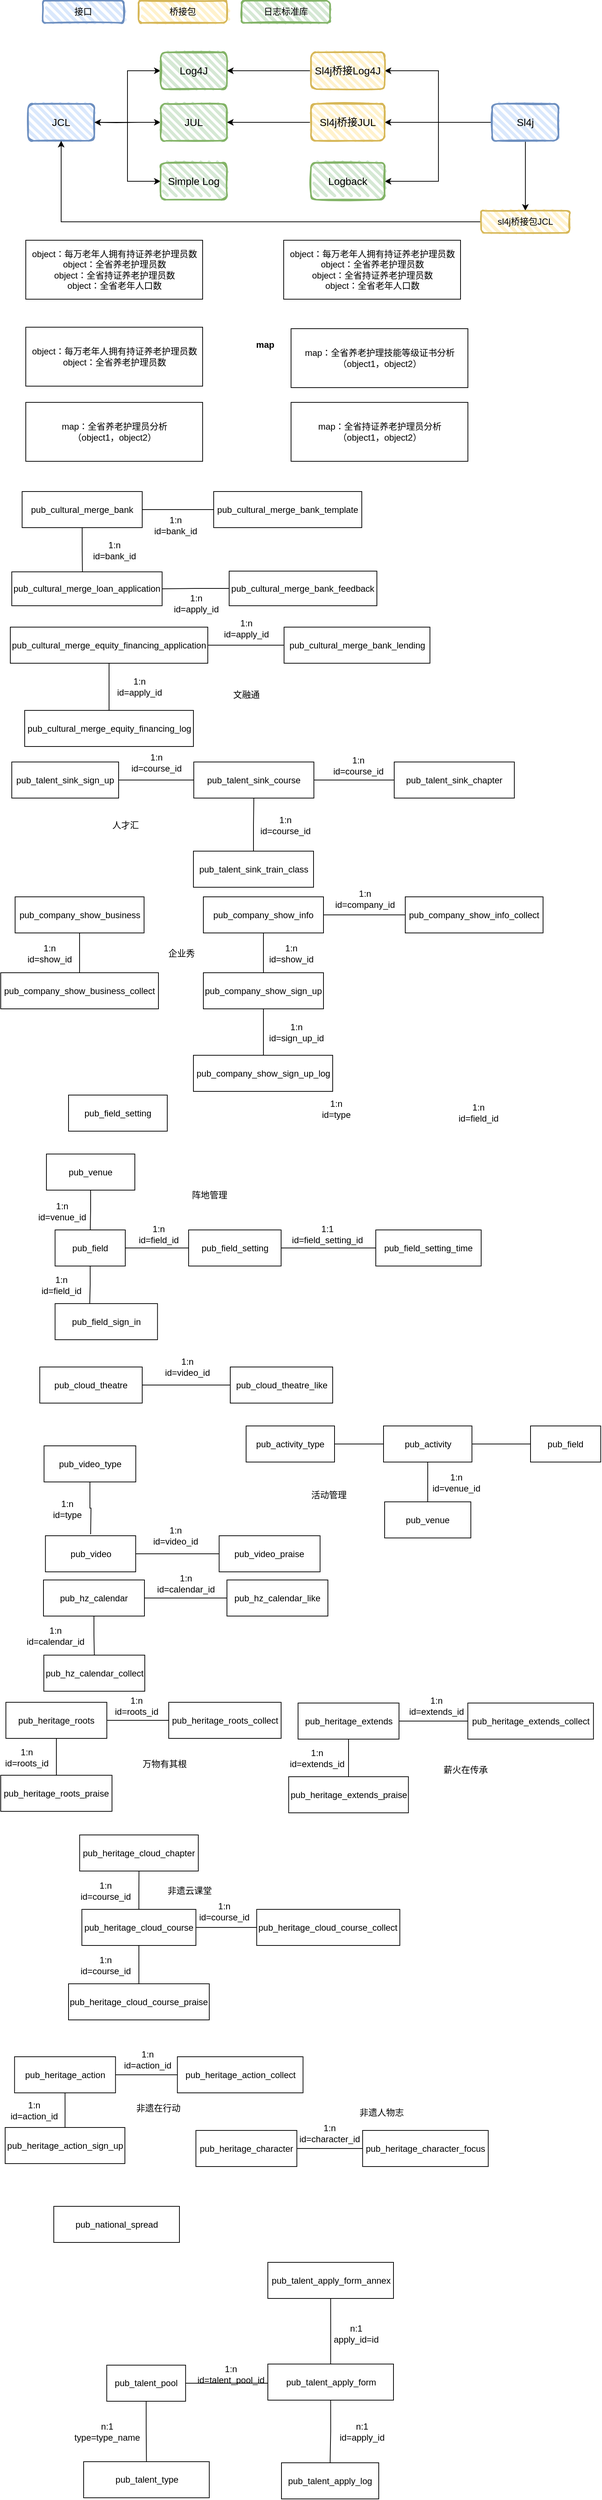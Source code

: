 <mxfile version="15.5.5" type="github">
  <diagram id="BYYno-JaMnYyA7W0cNma" name="Page-1">
    <mxGraphModel dx="1038" dy="547" grid="0" gridSize="10" guides="1" tooltips="1" connect="1" arrows="1" fold="1" page="1" pageScale="1" pageWidth="827" pageHeight="1169" math="0" shadow="0">
      <root>
        <mxCell id="0" />
        <mxCell id="1" parent="0" />
        <mxCell id="Vf-D3ZCTmiQmfs8M05H1-2" value="map" style="text;align=center;fontStyle=1;verticalAlign=middle;spacingLeft=3;spacingRight=3;strokeColor=none;rotatable=0;points=[[0,0.5],[1,0.5]];portConstraint=eastwest;" parent="1" vertex="1">
          <mxGeometry x="37" y="356" width="650" height="340" as="geometry" />
        </mxCell>
        <mxCell id="2O9lWl0sQp2YSCBKTiPs-4" value="接口" style="rounded=1;whiteSpace=wrap;html=1;strokeWidth=2;fillWeight=4;hachureGap=8;hachureAngle=45;fillColor=#dae8fc;sketch=1;strokeColor=#6c8ebf;" parent="1" vertex="1">
          <mxGeometry x="60" y="60" width="110" height="30" as="geometry" />
        </mxCell>
        <mxCell id="2O9lWl0sQp2YSCBKTiPs-5" value="桥接包" style="rounded=1;whiteSpace=wrap;html=1;strokeWidth=2;fillWeight=4;hachureGap=8;hachureAngle=45;fillColor=#fff2cc;sketch=1;strokeColor=#d6b656;" parent="1" vertex="1">
          <mxGeometry x="190" y="60" width="120" height="30" as="geometry" />
        </mxCell>
        <mxCell id="2O9lWl0sQp2YSCBKTiPs-6" value="日志标准库" style="rounded=1;whiteSpace=wrap;html=1;strokeWidth=2;fillWeight=4;hachureGap=8;hachureAngle=45;fillColor=#d5e8d4;sketch=1;strokeColor=#82b366;" parent="1" vertex="1">
          <mxGeometry x="330" y="60" width="120" height="30" as="geometry" />
        </mxCell>
        <mxCell id="2O9lWl0sQp2YSCBKTiPs-8" style="edgeStyle=orthogonalEdgeStyle;rounded=0;orthogonalLoop=1;jettySize=auto;html=1;" parent="1" source="2O9lWl0sQp2YSCBKTiPs-7" edge="1">
          <mxGeometry relative="1" as="geometry">
            <mxPoint x="220" y="225" as="targetPoint" />
          </mxGeometry>
        </mxCell>
        <mxCell id="2O9lWl0sQp2YSCBKTiPs-12" style="edgeStyle=orthogonalEdgeStyle;rounded=0;orthogonalLoop=1;jettySize=auto;html=1;entryX=0;entryY=0.5;entryDx=0;entryDy=0;" parent="1" source="2O9lWl0sQp2YSCBKTiPs-7" target="2O9lWl0sQp2YSCBKTiPs-10" edge="1">
          <mxGeometry relative="1" as="geometry">
            <Array as="points">
              <mxPoint x="175" y="225" />
              <mxPoint x="175" y="155" />
            </Array>
          </mxGeometry>
        </mxCell>
        <mxCell id="2O9lWl0sQp2YSCBKTiPs-14" style="edgeStyle=orthogonalEdgeStyle;rounded=0;orthogonalLoop=1;jettySize=auto;html=1;entryX=0;entryY=0.5;entryDx=0;entryDy=0;" parent="1" source="2O9lWl0sQp2YSCBKTiPs-7" target="2O9lWl0sQp2YSCBKTiPs-11" edge="1">
          <mxGeometry relative="1" as="geometry" />
        </mxCell>
        <mxCell id="2O9lWl0sQp2YSCBKTiPs-7" value="&lt;font style=&quot;font-size: 14px&quot;&gt;JCL&lt;/font&gt;" style="rounded=1;whiteSpace=wrap;html=1;strokeWidth=2;fillWeight=4;hachureGap=8;hachureAngle=45;fillColor=#dae8fc;sketch=1;strokeColor=#6c8ebf;" parent="1" vertex="1">
          <mxGeometry x="40" y="200" width="90" height="50" as="geometry" />
        </mxCell>
        <mxCell id="_crLHbXTW8OPMf0oXl-M-5" value="" style="edgeStyle=orthogonalEdgeStyle;rounded=0;orthogonalLoop=1;jettySize=auto;html=1;" parent="1" target="2O9lWl0sQp2YSCBKTiPs-7" edge="1">
          <mxGeometry relative="1" as="geometry">
            <mxPoint x="190" y="225" as="sourcePoint" />
          </mxGeometry>
        </mxCell>
        <mxCell id="2O9lWl0sQp2YSCBKTiPs-9" value="&lt;font style=&quot;font-size: 14px&quot;&gt;JUL&lt;/font&gt;" style="rounded=1;whiteSpace=wrap;html=1;strokeWidth=2;fillWeight=4;hachureGap=8;hachureAngle=45;fillColor=#d5e8d4;sketch=1;strokeColor=#82b366;" parent="1" vertex="1">
          <mxGeometry x="220" y="200" width="90" height="50" as="geometry" />
        </mxCell>
        <mxCell id="2O9lWl0sQp2YSCBKTiPs-10" value="&lt;font style=&quot;font-size: 14px&quot;&gt;Log4J&lt;/font&gt;" style="rounded=1;whiteSpace=wrap;html=1;strokeWidth=2;fillWeight=4;hachureGap=8;hachureAngle=45;fillColor=#d5e8d4;sketch=1;strokeColor=#82b366;" parent="1" vertex="1">
          <mxGeometry x="220" y="130" width="90" height="50" as="geometry" />
        </mxCell>
        <mxCell id="2O9lWl0sQp2YSCBKTiPs-11" value="&lt;font style=&quot;font-size: 14px&quot;&gt;Simple Log&lt;/font&gt;" style="rounded=1;whiteSpace=wrap;html=1;strokeWidth=2;fillWeight=4;hachureGap=8;hachureAngle=45;fillColor=#d5e8d4;sketch=1;strokeColor=#82b366;" parent="1" vertex="1">
          <mxGeometry x="220" y="280" width="90" height="50" as="geometry" />
        </mxCell>
        <mxCell id="2O9lWl0sQp2YSCBKTiPs-16" style="edgeStyle=orthogonalEdgeStyle;rounded=0;orthogonalLoop=1;jettySize=auto;html=1;entryX=1;entryY=0.5;entryDx=0;entryDy=0;" parent="1" source="2O9lWl0sQp2YSCBKTiPs-15" target="2O9lWl0sQp2YSCBKTiPs-18" edge="1">
          <mxGeometry relative="1" as="geometry">
            <mxPoint x="550" y="225" as="targetPoint" />
            <Array as="points" />
          </mxGeometry>
        </mxCell>
        <mxCell id="2O9lWl0sQp2YSCBKTiPs-20" style="edgeStyle=orthogonalEdgeStyle;rounded=0;orthogonalLoop=1;jettySize=auto;html=1;entryX=1;entryY=0.5;entryDx=0;entryDy=0;" parent="1" source="2O9lWl0sQp2YSCBKTiPs-15" target="2O9lWl0sQp2YSCBKTiPs-19" edge="1">
          <mxGeometry relative="1" as="geometry" />
        </mxCell>
        <mxCell id="2O9lWl0sQp2YSCBKTiPs-22" style="edgeStyle=orthogonalEdgeStyle;rounded=0;orthogonalLoop=1;jettySize=auto;html=1;entryX=1;entryY=0.5;entryDx=0;entryDy=0;" parent="1" source="2O9lWl0sQp2YSCBKTiPs-15" target="2O9lWl0sQp2YSCBKTiPs-21" edge="1">
          <mxGeometry relative="1" as="geometry" />
        </mxCell>
        <mxCell id="_crLHbXTW8OPMf0oXl-M-2" style="edgeStyle=orthogonalEdgeStyle;rounded=0;orthogonalLoop=1;jettySize=auto;html=1;entryX=0.5;entryY=0;entryDx=0;entryDy=0;" parent="1" source="2O9lWl0sQp2YSCBKTiPs-15" target="2O9lWl0sQp2YSCBKTiPs-26" edge="1">
          <mxGeometry relative="1" as="geometry" />
        </mxCell>
        <mxCell id="2O9lWl0sQp2YSCBKTiPs-15" value="&lt;font style=&quot;font-size: 14px&quot;&gt;Sl4j&lt;/font&gt;" style="rounded=1;whiteSpace=wrap;html=1;strokeWidth=2;fillWeight=4;hachureGap=8;hachureAngle=45;fillColor=#dae8fc;sketch=1;strokeColor=#6c8ebf;" parent="1" vertex="1">
          <mxGeometry x="670" y="200" width="90" height="50" as="geometry" />
        </mxCell>
        <mxCell id="2O9lWl0sQp2YSCBKTiPs-23" style="edgeStyle=orthogonalEdgeStyle;rounded=0;orthogonalLoop=1;jettySize=auto;html=1;entryX=1;entryY=0.5;entryDx=0;entryDy=0;" parent="1" source="2O9lWl0sQp2YSCBKTiPs-18" target="2O9lWl0sQp2YSCBKTiPs-10" edge="1">
          <mxGeometry relative="1" as="geometry" />
        </mxCell>
        <mxCell id="2O9lWl0sQp2YSCBKTiPs-18" value="&lt;font style=&quot;font-size: 14px&quot;&gt;Sl4j桥接Log4J&lt;/font&gt;" style="rounded=1;whiteSpace=wrap;html=1;strokeWidth=2;fillWeight=4;hachureGap=8;hachureAngle=45;fillColor=#fff2cc;sketch=1;strokeColor=#d6b656;" parent="1" vertex="1">
          <mxGeometry x="424" y="130" width="100" height="50" as="geometry" />
        </mxCell>
        <mxCell id="2O9lWl0sQp2YSCBKTiPs-24" style="edgeStyle=orthogonalEdgeStyle;rounded=0;orthogonalLoop=1;jettySize=auto;html=1;entryX=1;entryY=0.5;entryDx=0;entryDy=0;" parent="1" source="2O9lWl0sQp2YSCBKTiPs-19" target="2O9lWl0sQp2YSCBKTiPs-9" edge="1">
          <mxGeometry relative="1" as="geometry" />
        </mxCell>
        <mxCell id="2O9lWl0sQp2YSCBKTiPs-19" value="&lt;font style=&quot;font-size: 14px&quot;&gt;Sl4j桥接JUL&lt;/font&gt;" style="rounded=1;whiteSpace=wrap;html=1;strokeWidth=2;fillWeight=4;hachureGap=8;hachureAngle=45;fillColor=#fff2cc;sketch=1;strokeColor=#d6b656;" parent="1" vertex="1">
          <mxGeometry x="424" y="200" width="100" height="50" as="geometry" />
        </mxCell>
        <mxCell id="2O9lWl0sQp2YSCBKTiPs-21" value="&lt;font style=&quot;font-size: 14px&quot;&gt;Logback&lt;/font&gt;" style="rounded=1;whiteSpace=wrap;html=1;strokeWidth=2;fillWeight=4;hachureGap=8;hachureAngle=45;fillColor=#d5e8d4;sketch=1;strokeColor=#82b366;" parent="1" vertex="1">
          <mxGeometry x="424" y="280" width="100" height="50" as="geometry" />
        </mxCell>
        <mxCell id="_crLHbXTW8OPMf0oXl-M-3" style="edgeStyle=orthogonalEdgeStyle;rounded=0;orthogonalLoop=1;jettySize=auto;html=1;entryX=0.5;entryY=1;entryDx=0;entryDy=0;" parent="1" source="2O9lWl0sQp2YSCBKTiPs-26" target="2O9lWl0sQp2YSCBKTiPs-7" edge="1">
          <mxGeometry relative="1" as="geometry" />
        </mxCell>
        <mxCell id="2O9lWl0sQp2YSCBKTiPs-26" value="sl4j桥接包JCL" style="rounded=1;whiteSpace=wrap;html=1;strokeWidth=2;fillWeight=4;hachureGap=8;hachureAngle=45;fillColor=#fff2cc;sketch=1;strokeColor=#d6b656;" parent="1" vertex="1">
          <mxGeometry x="655" y="345" width="120" height="30" as="geometry" />
        </mxCell>
        <mxCell id="Vf-D3ZCTmiQmfs8M05H1-1" value="object：每万老年人拥有持证养老护理员数&lt;br&gt;object：全省养老护理员数&lt;br&gt;object：全省持证养老护理员数&lt;br&gt;object：全省老年人口数" style="html=1;" parent="1" vertex="1">
          <mxGeometry x="37" y="385" width="240" height="80" as="geometry" />
        </mxCell>
        <mxCell id="Vf-D3ZCTmiQmfs8M05H1-7" value="object：每万老年人拥有持证养老护理员数&lt;br&gt;object：全省养老护理员数" style="html=1;" parent="1" vertex="1">
          <mxGeometry x="37" y="503" width="240" height="80" as="geometry" />
        </mxCell>
        <mxCell id="Vf-D3ZCTmiQmfs8M05H1-8" value="map：全省养老护理技能等级证书分析&lt;br&gt;（object1，object2）" style="html=1;" parent="1" vertex="1">
          <mxGeometry x="397" y="505" width="240" height="80" as="geometry" />
        </mxCell>
        <mxCell id="Vf-D3ZCTmiQmfs8M05H1-9" value="object：每万老年人拥有持证养老护理员数&lt;br&gt;object：全省养老护理员数&lt;br&gt;object：全省持证养老护理员数&lt;br&gt;object：全省老年人口数" style="html=1;" parent="1" vertex="1">
          <mxGeometry x="387" y="385" width="240" height="80" as="geometry" />
        </mxCell>
        <mxCell id="Vf-D3ZCTmiQmfs8M05H1-10" value="map：全省养老护理员分析&lt;br&gt;（object1，object2）" style="html=1;" parent="1" vertex="1">
          <mxGeometry x="37" y="605" width="240" height="80" as="geometry" />
        </mxCell>
        <mxCell id="Vf-D3ZCTmiQmfs8M05H1-11" value="map：全省持证养老护理员分析&lt;br&gt;（object1，object2）" style="html=1;" parent="1" vertex="1">
          <mxGeometry x="397" y="605" width="240" height="80" as="geometry" />
        </mxCell>
        <mxCell id="-mzPDSJow-Fnk_z4d08S-56" style="edgeStyle=orthogonalEdgeStyle;rounded=0;orthogonalLoop=1;jettySize=auto;html=1;exitX=0.5;exitY=1;exitDx=0;exitDy=0;endArrow=none;endFill=0;entryX=0.47;entryY=0.009;entryDx=0;entryDy=0;entryPerimeter=0;" parent="1" source="-mzPDSJow-Fnk_z4d08S-47" target="-mzPDSJow-Fnk_z4d08S-48" edge="1">
          <mxGeometry relative="1" as="geometry">
            <mxPoint x="449" y="867" as="targetPoint" />
          </mxGeometry>
        </mxCell>
        <mxCell id="-mzPDSJow-Fnk_z4d08S-62" style="edgeStyle=orthogonalEdgeStyle;rounded=0;orthogonalLoop=1;jettySize=auto;html=1;exitX=1;exitY=0.5;exitDx=0;exitDy=0;entryX=0;entryY=0.5;entryDx=0;entryDy=0;endArrow=none;endFill=0;" parent="1" source="-mzPDSJow-Fnk_z4d08S-47" target="-mzPDSJow-Fnk_z4d08S-53" edge="1">
          <mxGeometry relative="1" as="geometry" />
        </mxCell>
        <mxCell id="-mzPDSJow-Fnk_z4d08S-47" value="pub_cultural_merge_bank" style="rounded=0;whiteSpace=wrap;html=1;" parent="1" vertex="1">
          <mxGeometry x="32" y="726" width="163" height="49" as="geometry" />
        </mxCell>
        <mxCell id="-mzPDSJow-Fnk_z4d08S-48" value="pub_cultural_merge_loan_application" style="rounded=0;whiteSpace=wrap;html=1;" parent="1" vertex="1">
          <mxGeometry x="18" y="835" width="204" height="46" as="geometry" />
        </mxCell>
        <mxCell id="-mzPDSJow-Fnk_z4d08S-66" style="edgeStyle=orthogonalEdgeStyle;rounded=0;orthogonalLoop=1;jettySize=auto;html=1;exitX=1;exitY=0.5;exitDx=0;exitDy=0;endArrow=none;endFill=0;" parent="1" source="-mzPDSJow-Fnk_z4d08S-49" target="-mzPDSJow-Fnk_z4d08S-52" edge="1">
          <mxGeometry relative="1" as="geometry" />
        </mxCell>
        <mxCell id="-mzPDSJow-Fnk_z4d08S-49" value="pub_cultural_merge_equity_financing_application" style="rounded=0;whiteSpace=wrap;html=1;" parent="1" vertex="1">
          <mxGeometry x="16" y="910" width="268" height="49" as="geometry" />
        </mxCell>
        <mxCell id="-mzPDSJow-Fnk_z4d08S-65" style="edgeStyle=orthogonalEdgeStyle;rounded=0;orthogonalLoop=1;jettySize=auto;html=1;exitX=0.5;exitY=0;exitDx=0;exitDy=0;endArrow=none;endFill=0;" parent="1" source="-mzPDSJow-Fnk_z4d08S-50" target="-mzPDSJow-Fnk_z4d08S-49" edge="1">
          <mxGeometry relative="1" as="geometry" />
        </mxCell>
        <mxCell id="-mzPDSJow-Fnk_z4d08S-50" value="pub_cultural_merge_equity_financing_log" style="rounded=0;whiteSpace=wrap;html=1;" parent="1" vertex="1">
          <mxGeometry x="35.5" y="1023" width="229" height="49" as="geometry" />
        </mxCell>
        <mxCell id="-mzPDSJow-Fnk_z4d08S-57" style="edgeStyle=orthogonalEdgeStyle;rounded=0;orthogonalLoop=1;jettySize=auto;html=1;exitX=0;exitY=0.5;exitDx=0;exitDy=0;entryX=1;entryY=0.5;entryDx=0;entryDy=0;endArrow=none;endFill=0;" parent="1" source="-mzPDSJow-Fnk_z4d08S-51" target="-mzPDSJow-Fnk_z4d08S-48" edge="1">
          <mxGeometry relative="1" as="geometry" />
        </mxCell>
        <mxCell id="-mzPDSJow-Fnk_z4d08S-51" value="pub_cultural_merge_bank_feedback" style="rounded=0;whiteSpace=wrap;html=1;" parent="1" vertex="1">
          <mxGeometry x="313" y="834" width="200.49" height="47" as="geometry" />
        </mxCell>
        <mxCell id="-mzPDSJow-Fnk_z4d08S-52" value="pub_cultural_merge_bank_lending" style="rounded=0;whiteSpace=wrap;html=1;" parent="1" vertex="1">
          <mxGeometry x="387.5" y="910" width="198" height="49" as="geometry" />
        </mxCell>
        <mxCell id="-mzPDSJow-Fnk_z4d08S-53" value="pub_cultural_merge_bank_template" style="rounded=0;whiteSpace=wrap;html=1;" parent="1" vertex="1">
          <mxGeometry x="292" y="726" width="201" height="49" as="geometry" />
        </mxCell>
        <mxCell id="-mzPDSJow-Fnk_z4d08S-58" value="1:n&lt;br&gt;id=bank_id" style="text;html=1;align=center;verticalAlign=middle;resizable=0;points=[];autosize=1;strokeColor=none;" parent="1" vertex="1">
          <mxGeometry x="123" y="790" width="68" height="31" as="geometry" />
        </mxCell>
        <mxCell id="-mzPDSJow-Fnk_z4d08S-59" value="1:n&lt;br&gt;id=apply_id" style="text;html=1;align=center;verticalAlign=middle;resizable=0;points=[];autosize=1;strokeColor=none;" parent="1" vertex="1">
          <mxGeometry x="232" y="862" width="71" height="31" as="geometry" />
        </mxCell>
        <mxCell id="-mzPDSJow-Fnk_z4d08S-63" value="1:n&lt;br&gt;id=bank_id" style="text;html=1;align=center;verticalAlign=middle;resizable=0;points=[];autosize=1;strokeColor=none;" parent="1" vertex="1">
          <mxGeometry x="206" y="756" width="68" height="31" as="geometry" />
        </mxCell>
        <mxCell id="-mzPDSJow-Fnk_z4d08S-67" value="1:n&lt;br&gt;id=apply_id" style="text;html=1;align=center;verticalAlign=middle;resizable=0;points=[];autosize=1;strokeColor=none;" parent="1" vertex="1">
          <mxGeometry x="300.5" y="896" width="71" height="31" as="geometry" />
        </mxCell>
        <mxCell id="-mzPDSJow-Fnk_z4d08S-68" value="1:n&lt;br&gt;id=apply_id" style="text;html=1;align=center;verticalAlign=middle;resizable=0;points=[];autosize=1;strokeColor=none;" parent="1" vertex="1">
          <mxGeometry x="155.5" y="975" width="71" height="31" as="geometry" />
        </mxCell>
        <mxCell id="-mzPDSJow-Fnk_z4d08S-69" value="文融通" style="text;html=1;align=center;verticalAlign=middle;resizable=0;points=[];autosize=1;strokeColor=none;" parent="1" vertex="1">
          <mxGeometry x="313" y="993" width="46" height="18" as="geometry" />
        </mxCell>
        <mxCell id="-mzPDSJow-Fnk_z4d08S-70" value="pub_talent_sink_chapter" style="rounded=0;whiteSpace=wrap;html=1;" parent="1" vertex="1">
          <mxGeometry x="537" y="1093" width="163" height="49" as="geometry" />
        </mxCell>
        <mxCell id="-mzPDSJow-Fnk_z4d08S-79" style="edgeStyle=orthogonalEdgeStyle;rounded=0;orthogonalLoop=1;jettySize=auto;html=1;exitX=1;exitY=0.5;exitDx=0;exitDy=0;entryX=0;entryY=0.5;entryDx=0;entryDy=0;endArrow=none;endFill=0;" parent="1" source="-mzPDSJow-Fnk_z4d08S-71" target="-mzPDSJow-Fnk_z4d08S-70" edge="1">
          <mxGeometry relative="1" as="geometry" />
        </mxCell>
        <mxCell id="-mzPDSJow-Fnk_z4d08S-71" value="pub_talent_sink_course" style="rounded=0;whiteSpace=wrap;html=1;" parent="1" vertex="1">
          <mxGeometry x="265" y="1093" width="163" height="49" as="geometry" />
        </mxCell>
        <mxCell id="-mzPDSJow-Fnk_z4d08S-86" style="edgeStyle=orthogonalEdgeStyle;rounded=0;orthogonalLoop=1;jettySize=auto;html=1;exitX=0.5;exitY=0;exitDx=0;exitDy=0;endArrow=none;endFill=0;entryX=0.5;entryY=1;entryDx=0;entryDy=0;" parent="1" source="-mzPDSJow-Fnk_z4d08S-73" target="-mzPDSJow-Fnk_z4d08S-71" edge="1">
          <mxGeometry relative="1" as="geometry">
            <mxPoint x="413" y="1253" as="targetPoint" />
          </mxGeometry>
        </mxCell>
        <mxCell id="-mzPDSJow-Fnk_z4d08S-73" value="pub_talent_sink_train_class" style="rounded=0;whiteSpace=wrap;html=1;" parent="1" vertex="1">
          <mxGeometry x="264.5" y="1214" width="163" height="49" as="geometry" />
        </mxCell>
        <mxCell id="-mzPDSJow-Fnk_z4d08S-85" style="edgeStyle=orthogonalEdgeStyle;rounded=0;orthogonalLoop=1;jettySize=auto;html=1;exitX=1;exitY=0.5;exitDx=0;exitDy=0;entryX=0;entryY=0.5;entryDx=0;entryDy=0;endArrow=none;endFill=0;" parent="1" source="-mzPDSJow-Fnk_z4d08S-75" target="-mzPDSJow-Fnk_z4d08S-71" edge="1">
          <mxGeometry relative="1" as="geometry" />
        </mxCell>
        <mxCell id="-mzPDSJow-Fnk_z4d08S-75" value="pub_talent_sink_sign_up" style="rounded=0;whiteSpace=wrap;html=1;" parent="1" vertex="1">
          <mxGeometry x="18" y="1093" width="145" height="49" as="geometry" />
        </mxCell>
        <mxCell id="-mzPDSJow-Fnk_z4d08S-80" value="1:n&lt;br&gt;id=course_id" style="text;html=1;align=center;verticalAlign=middle;resizable=0;points=[];autosize=1;strokeColor=none;" parent="1" vertex="1">
          <mxGeometry x="449" y="1082" width="78" height="31" as="geometry" />
        </mxCell>
        <mxCell id="-mzPDSJow-Fnk_z4d08S-88" value="1:n&lt;br&gt;id=course_id" style="text;html=1;align=center;verticalAlign=middle;resizable=0;points=[];autosize=1;strokeColor=none;" parent="1" vertex="1">
          <mxGeometry x="175" y="1078" width="78" height="31" as="geometry" />
        </mxCell>
        <mxCell id="-mzPDSJow-Fnk_z4d08S-89" value="1:n&lt;br&gt;id=course_id" style="text;html=1;align=center;verticalAlign=middle;resizable=0;points=[];autosize=1;strokeColor=none;" parent="1" vertex="1">
          <mxGeometry x="349.5" y="1163" width="78" height="31" as="geometry" />
        </mxCell>
        <mxCell id="-mzPDSJow-Fnk_z4d08S-90" value="人才汇" style="text;html=1;align=center;verticalAlign=middle;resizable=0;points=[];autosize=1;strokeColor=none;" parent="1" vertex="1">
          <mxGeometry x="149" y="1169.5" width="46" height="18" as="geometry" />
        </mxCell>
        <mxCell id="-mzPDSJow-Fnk_z4d08S-99" style="edgeStyle=orthogonalEdgeStyle;rounded=0;orthogonalLoop=1;jettySize=auto;html=1;exitX=0.5;exitY=1;exitDx=0;exitDy=0;entryX=0.5;entryY=0;entryDx=0;entryDy=0;endArrow=none;endFill=0;" parent="1" source="-mzPDSJow-Fnk_z4d08S-92" target="-mzPDSJow-Fnk_z4d08S-98" edge="1">
          <mxGeometry relative="1" as="geometry" />
        </mxCell>
        <mxCell id="-mzPDSJow-Fnk_z4d08S-92" value="pub_company_show_business" style="rounded=0;whiteSpace=wrap;html=1;" parent="1" vertex="1">
          <mxGeometry x="22.5" y="1276" width="175" height="49" as="geometry" />
        </mxCell>
        <mxCell id="-mzPDSJow-Fnk_z4d08S-101" style="edgeStyle=orthogonalEdgeStyle;rounded=0;orthogonalLoop=1;jettySize=auto;html=1;endArrow=none;endFill=0;" parent="1" source="-mzPDSJow-Fnk_z4d08S-93" target="-mzPDSJow-Fnk_z4d08S-94" edge="1">
          <mxGeometry relative="1" as="geometry" />
        </mxCell>
        <mxCell id="-mzPDSJow-Fnk_z4d08S-110" style="edgeStyle=orthogonalEdgeStyle;rounded=0;orthogonalLoop=1;jettySize=auto;html=1;exitX=1;exitY=0.5;exitDx=0;exitDy=0;entryX=0;entryY=0.5;entryDx=0;entryDy=0;endArrow=none;endFill=0;" parent="1" source="-mzPDSJow-Fnk_z4d08S-93" target="-mzPDSJow-Fnk_z4d08S-109" edge="1">
          <mxGeometry relative="1" as="geometry" />
        </mxCell>
        <mxCell id="-mzPDSJow-Fnk_z4d08S-93" value="pub_company_show_info" style="rounded=0;whiteSpace=wrap;html=1;" parent="1" vertex="1">
          <mxGeometry x="278" y="1276" width="163" height="49" as="geometry" />
        </mxCell>
        <mxCell id="-mzPDSJow-Fnk_z4d08S-105" style="edgeStyle=orthogonalEdgeStyle;rounded=0;orthogonalLoop=1;jettySize=auto;html=1;exitX=0.5;exitY=1;exitDx=0;exitDy=0;endArrow=none;endFill=0;" parent="1" source="-mzPDSJow-Fnk_z4d08S-94" edge="1">
          <mxGeometry relative="1" as="geometry">
            <mxPoint x="359.5" y="1491" as="targetPoint" />
          </mxGeometry>
        </mxCell>
        <mxCell id="-mzPDSJow-Fnk_z4d08S-94" value="pub_company_show_sign_up" style="rounded=0;whiteSpace=wrap;html=1;" parent="1" vertex="1">
          <mxGeometry x="278" y="1379" width="163" height="49" as="geometry" />
        </mxCell>
        <mxCell id="-mzPDSJow-Fnk_z4d08S-98" value="pub_company_show_business_collect" style="rounded=0;whiteSpace=wrap;html=1;" parent="1" vertex="1">
          <mxGeometry x="3" y="1379" width="214" height="49" as="geometry" />
        </mxCell>
        <mxCell id="-mzPDSJow-Fnk_z4d08S-100" value="1:n&lt;br&gt;id=show_id" style="text;html=1;align=center;verticalAlign=middle;resizable=0;points=[];autosize=1;strokeColor=none;" parent="1" vertex="1">
          <mxGeometry x="34" y="1337" width="70" height="31" as="geometry" />
        </mxCell>
        <mxCell id="-mzPDSJow-Fnk_z4d08S-102" value="1:n&lt;br&gt;id=show_id" style="text;html=1;align=center;verticalAlign=middle;resizable=0;points=[];autosize=1;strokeColor=none;" parent="1" vertex="1">
          <mxGeometry x="362" y="1337" width="70" height="31" as="geometry" />
        </mxCell>
        <mxCell id="-mzPDSJow-Fnk_z4d08S-104" value="pub_company_show_sign_up_log" style="rounded=0;whiteSpace=wrap;html=1;" parent="1" vertex="1">
          <mxGeometry x="264.5" y="1491" width="189" height="49" as="geometry" />
        </mxCell>
        <mxCell id="-mzPDSJow-Fnk_z4d08S-106" value="1:n&lt;br&gt;id=sign_up_id" style="text;html=1;align=center;verticalAlign=middle;resizable=0;points=[];autosize=1;strokeColor=none;" parent="1" vertex="1">
          <mxGeometry x="362" y="1444" width="84" height="31" as="geometry" />
        </mxCell>
        <mxCell id="-mzPDSJow-Fnk_z4d08S-108" value="企业秀" style="text;html=1;align=center;verticalAlign=middle;resizable=0;points=[];autosize=1;strokeColor=none;" parent="1" vertex="1">
          <mxGeometry x="225" y="1343.5" width="46" height="18" as="geometry" />
        </mxCell>
        <mxCell id="-mzPDSJow-Fnk_z4d08S-109" value="pub_company_show_info_collect" style="rounded=0;whiteSpace=wrap;html=1;" parent="1" vertex="1">
          <mxGeometry x="552" y="1276" width="187" height="49" as="geometry" />
        </mxCell>
        <mxCell id="-mzPDSJow-Fnk_z4d08S-111" value="1:n&lt;br&gt;id=company_id" style="text;html=1;align=center;verticalAlign=middle;resizable=0;points=[];autosize=1;strokeColor=none;" parent="1" vertex="1">
          <mxGeometry x="451" y="1263" width="91" height="31" as="geometry" />
        </mxCell>
        <mxCell id="-mzPDSJow-Fnk_z4d08S-123" style="edgeStyle=orthogonalEdgeStyle;rounded=0;orthogonalLoop=1;jettySize=auto;html=1;exitX=1;exitY=0.5;exitDx=0;exitDy=0;entryX=0;entryY=0.5;entryDx=0;entryDy=0;endArrow=none;endFill=0;" parent="1" source="-mzPDSJow-Fnk_z4d08S-112" target="-mzPDSJow-Fnk_z4d08S-120" edge="1">
          <mxGeometry relative="1" as="geometry" />
        </mxCell>
        <mxCell id="-mzPDSJow-Fnk_z4d08S-127" style="edgeStyle=orthogonalEdgeStyle;rounded=0;orthogonalLoop=1;jettySize=auto;html=1;exitX=0.5;exitY=1;exitDx=0;exitDy=0;entryX=0.338;entryY=0.037;entryDx=0;entryDy=0;entryPerimeter=0;endArrow=none;endFill=0;" parent="1" source="-mzPDSJow-Fnk_z4d08S-112" target="-mzPDSJow-Fnk_z4d08S-114" edge="1">
          <mxGeometry relative="1" as="geometry" />
        </mxCell>
        <mxCell id="-mzPDSJow-Fnk_z4d08S-112" value="pub_field" style="rounded=0;whiteSpace=wrap;html=1;" parent="1" vertex="1">
          <mxGeometry x="76.75" y="1728" width="95.25" height="49" as="geometry" />
        </mxCell>
        <mxCell id="-mzPDSJow-Fnk_z4d08S-114" value="pub_field_sign_in" style="rounded=0;whiteSpace=wrap;html=1;" parent="1" vertex="1">
          <mxGeometry x="76.75" y="1828" width="139" height="49" as="geometry" />
        </mxCell>
        <mxCell id="-mzPDSJow-Fnk_z4d08S-115" value="pub_field_setting" style="rounded=0;whiteSpace=wrap;html=1;" parent="1" vertex="1">
          <mxGeometry x="95" y="1545" width="134" height="49" as="geometry" />
        </mxCell>
        <mxCell id="-mzPDSJow-Fnk_z4d08S-116" value="pub_field_setting_time" style="rounded=0;whiteSpace=wrap;html=1;" parent="1" vertex="1">
          <mxGeometry x="512" y="1728" width="143" height="49" as="geometry" />
        </mxCell>
        <mxCell id="-mzPDSJow-Fnk_z4d08S-118" style="edgeStyle=orthogonalEdgeStyle;rounded=0;orthogonalLoop=1;jettySize=auto;html=1;exitX=0.5;exitY=1;exitDx=0;exitDy=0;endArrow=none;endFill=0;" parent="1" source="-mzPDSJow-Fnk_z4d08S-117" target="-mzPDSJow-Fnk_z4d08S-112" edge="1">
          <mxGeometry relative="1" as="geometry" />
        </mxCell>
        <mxCell id="-mzPDSJow-Fnk_z4d08S-117" value="pub_venue" style="rounded=0;whiteSpace=wrap;html=1;" parent="1" vertex="1">
          <mxGeometry x="65" y="1625" width="120" height="49" as="geometry" />
        </mxCell>
        <mxCell id="-mzPDSJow-Fnk_z4d08S-119" value="1:n&lt;br&gt;id=venue_id" style="text;html=1;align=center;verticalAlign=middle;resizable=0;points=[];autosize=1;strokeColor=none;" parent="1" vertex="1">
          <mxGeometry x="48" y="1687" width="75" height="31" as="geometry" />
        </mxCell>
        <mxCell id="-mzPDSJow-Fnk_z4d08S-125" style="edgeStyle=orthogonalEdgeStyle;rounded=0;orthogonalLoop=1;jettySize=auto;html=1;exitX=1;exitY=0.5;exitDx=0;exitDy=0;entryX=0;entryY=0.5;entryDx=0;entryDy=0;endArrow=none;endFill=0;" parent="1" source="-mzPDSJow-Fnk_z4d08S-120" target="-mzPDSJow-Fnk_z4d08S-116" edge="1">
          <mxGeometry relative="1" as="geometry" />
        </mxCell>
        <mxCell id="-mzPDSJow-Fnk_z4d08S-120" value="pub_field_setting" style="rounded=0;whiteSpace=wrap;html=1;" parent="1" vertex="1">
          <mxGeometry x="258" y="1728" width="125.5" height="49" as="geometry" />
        </mxCell>
        <mxCell id="-mzPDSJow-Fnk_z4d08S-124" value="1:n&lt;br&gt;id=field_id" style="text;html=1;align=center;verticalAlign=middle;resizable=0;points=[];autosize=1;strokeColor=none;" parent="1" vertex="1">
          <mxGeometry x="185" y="1718" width="64" height="31" as="geometry" />
        </mxCell>
        <mxCell id="-mzPDSJow-Fnk_z4d08S-126" value="1:1&lt;br&gt;id=field_setting_id" style="text;html=1;align=center;verticalAlign=middle;resizable=0;points=[];autosize=1;strokeColor=none;" parent="1" vertex="1">
          <mxGeometry x="392.5" y="1718" width="107" height="31" as="geometry" />
        </mxCell>
        <mxCell id="-mzPDSJow-Fnk_z4d08S-128" value="1:n&lt;br&gt;id=field_id" style="text;html=1;align=center;verticalAlign=middle;resizable=0;points=[];autosize=1;strokeColor=none;" parent="1" vertex="1">
          <mxGeometry x="53" y="1787" width="64" height="31" as="geometry" />
        </mxCell>
        <mxCell id="-mzPDSJow-Fnk_z4d08S-129" value="阵地管理" style="text;html=1;align=center;verticalAlign=middle;resizable=0;points=[];autosize=1;strokeColor=none;" parent="1" vertex="1">
          <mxGeometry x="256.5" y="1672" width="58" height="18" as="geometry" />
        </mxCell>
        <mxCell id="-mzPDSJow-Fnk_z4d08S-138" style="edgeStyle=orthogonalEdgeStyle;rounded=0;orthogonalLoop=1;jettySize=auto;html=1;exitX=0;exitY=0.5;exitDx=0;exitDy=0;entryX=1;entryY=0.5;entryDx=0;entryDy=0;endArrow=none;endFill=0;" parent="1" source="-mzPDSJow-Fnk_z4d08S-130" target="-mzPDSJow-Fnk_z4d08S-133" edge="1">
          <mxGeometry relative="1" as="geometry" />
        </mxCell>
        <mxCell id="-mzPDSJow-Fnk_z4d08S-140" style="edgeStyle=orthogonalEdgeStyle;rounded=0;orthogonalLoop=1;jettySize=auto;html=1;exitX=0.5;exitY=1;exitDx=0;exitDy=0;entryX=0.5;entryY=0;entryDx=0;entryDy=0;endArrow=none;endFill=0;" parent="1" source="-mzPDSJow-Fnk_z4d08S-130" target="-mzPDSJow-Fnk_z4d08S-137" edge="1">
          <mxGeometry relative="1" as="geometry" />
        </mxCell>
        <mxCell id="-mzPDSJow-Fnk_z4d08S-142" style="edgeStyle=orthogonalEdgeStyle;rounded=0;orthogonalLoop=1;jettySize=auto;html=1;exitX=1;exitY=0.5;exitDx=0;exitDy=0;entryX=0;entryY=0.5;entryDx=0;entryDy=0;endArrow=none;endFill=0;" parent="1" source="-mzPDSJow-Fnk_z4d08S-130" target="-mzPDSJow-Fnk_z4d08S-136" edge="1">
          <mxGeometry relative="1" as="geometry" />
        </mxCell>
        <mxCell id="-mzPDSJow-Fnk_z4d08S-130" value="pub_activity" style="rounded=0;whiteSpace=wrap;html=1;" parent="1" vertex="1">
          <mxGeometry x="522.5" y="1994" width="120" height="49" as="geometry" />
        </mxCell>
        <mxCell id="-mzPDSJow-Fnk_z4d08S-133" value="pub_activity_type" style="rounded=0;whiteSpace=wrap;html=1;" parent="1" vertex="1">
          <mxGeometry x="336" y="1994" width="120" height="49" as="geometry" />
        </mxCell>
        <mxCell id="-mzPDSJow-Fnk_z4d08S-136" value="pub_field" style="rounded=0;whiteSpace=wrap;html=1;" parent="1" vertex="1">
          <mxGeometry x="722" y="1994" width="95.25" height="49" as="geometry" />
        </mxCell>
        <mxCell id="-mzPDSJow-Fnk_z4d08S-137" value="pub_venue" style="rounded=0;whiteSpace=wrap;html=1;" parent="1" vertex="1">
          <mxGeometry x="524" y="2097" width="117" height="49" as="geometry" />
        </mxCell>
        <mxCell id="-mzPDSJow-Fnk_z4d08S-139" value="1:n&lt;br&gt;id=type" style="text;html=1;align=center;verticalAlign=middle;resizable=0;points=[];autosize=1;strokeColor=none;" parent="1" vertex="1">
          <mxGeometry x="433" y="1548" width="49" height="31" as="geometry" />
        </mxCell>
        <mxCell id="-mzPDSJow-Fnk_z4d08S-143" value="1:n&lt;br&gt;id=field_id" style="text;html=1;align=center;verticalAlign=middle;resizable=0;points=[];autosize=1;strokeColor=none;" parent="1" vertex="1">
          <mxGeometry x="619" y="1553" width="64" height="31" as="geometry" />
        </mxCell>
        <mxCell id="-mzPDSJow-Fnk_z4d08S-144" value="1:n&lt;br&gt;id=venue_id" style="text;html=1;align=center;verticalAlign=middle;resizable=0;points=[];autosize=1;strokeColor=none;" parent="1" vertex="1">
          <mxGeometry x="583" y="2055" width="75" height="31" as="geometry" />
        </mxCell>
        <mxCell id="-mzPDSJow-Fnk_z4d08S-145" value="活动管理" style="text;html=1;align=center;verticalAlign=middle;resizable=0;points=[];autosize=1;strokeColor=none;" parent="1" vertex="1">
          <mxGeometry x="419" y="2079" width="58" height="18" as="geometry" />
        </mxCell>
        <mxCell id="-mzPDSJow-Fnk_z4d08S-148" style="edgeStyle=orthogonalEdgeStyle;rounded=0;orthogonalLoop=1;jettySize=auto;html=1;exitX=1;exitY=0.5;exitDx=0;exitDy=0;endArrow=none;endFill=0;" parent="1" source="-mzPDSJow-Fnk_z4d08S-146" target="-mzPDSJow-Fnk_z4d08S-147" edge="1">
          <mxGeometry relative="1" as="geometry" />
        </mxCell>
        <mxCell id="-mzPDSJow-Fnk_z4d08S-146" value="pub_cloud_theatre" style="rounded=0;whiteSpace=wrap;html=1;" parent="1" vertex="1">
          <mxGeometry x="56" y="1914" width="139" height="49" as="geometry" />
        </mxCell>
        <mxCell id="-mzPDSJow-Fnk_z4d08S-147" value="pub_cloud_theatre_like" style="rounded=0;whiteSpace=wrap;html=1;" parent="1" vertex="1">
          <mxGeometry x="314.5" y="1914" width="139" height="49" as="geometry" />
        </mxCell>
        <mxCell id="-mzPDSJow-Fnk_z4d08S-149" value="1:n&lt;br&gt;id=video_id" style="text;html=1;align=center;verticalAlign=middle;resizable=0;points=[];autosize=1;strokeColor=none;" parent="1" vertex="1">
          <mxGeometry x="220" y="1898" width="71" height="31" as="geometry" />
        </mxCell>
        <mxCell id="-mzPDSJow-Fnk_z4d08S-150" style="edgeStyle=orthogonalEdgeStyle;rounded=0;orthogonalLoop=1;jettySize=auto;html=1;exitX=1;exitY=0.5;exitDx=0;exitDy=0;endArrow=none;endFill=0;" parent="1" source="-mzPDSJow-Fnk_z4d08S-151" target="-mzPDSJow-Fnk_z4d08S-152" edge="1">
          <mxGeometry relative="1" as="geometry" />
        </mxCell>
        <mxCell id="-mzPDSJow-Fnk_z4d08S-155" style="edgeStyle=orthogonalEdgeStyle;rounded=0;orthogonalLoop=1;jettySize=auto;html=1;endArrow=none;endFill=0;" parent="1" target="-mzPDSJow-Fnk_z4d08S-154" edge="1">
          <mxGeometry relative="1" as="geometry">
            <mxPoint x="125" y="2141" as="sourcePoint" />
          </mxGeometry>
        </mxCell>
        <mxCell id="-mzPDSJow-Fnk_z4d08S-151" value="pub_video" style="rounded=0;whiteSpace=wrap;html=1;" parent="1" vertex="1">
          <mxGeometry x="63.65" y="2143" width="122.5" height="49" as="geometry" />
        </mxCell>
        <mxCell id="-mzPDSJow-Fnk_z4d08S-152" value="pub_video_praise" style="rounded=0;whiteSpace=wrap;html=1;" parent="1" vertex="1">
          <mxGeometry x="299.39" y="2143" width="137" height="49" as="geometry" />
        </mxCell>
        <mxCell id="-mzPDSJow-Fnk_z4d08S-153" value="1:n&lt;br&gt;id=video_id" style="text;html=1;align=center;verticalAlign=middle;resizable=0;points=[];autosize=1;strokeColor=none;" parent="1" vertex="1">
          <mxGeometry x="204.89" y="2127" width="71" height="31" as="geometry" />
        </mxCell>
        <mxCell id="-mzPDSJow-Fnk_z4d08S-154" value="pub_video_type" style="rounded=0;whiteSpace=wrap;html=1;" parent="1" vertex="1">
          <mxGeometry x="61.77" y="2021" width="124.5" height="49" as="geometry" />
        </mxCell>
        <mxCell id="-mzPDSJow-Fnk_z4d08S-156" value="1:n&lt;br&gt;id=type" style="text;html=1;align=center;verticalAlign=middle;resizable=0;points=[];autosize=1;strokeColor=none;" parent="1" vertex="1">
          <mxGeometry x="68" y="2091" width="49" height="31" as="geometry" />
        </mxCell>
        <mxCell id="-mzPDSJow-Fnk_z4d08S-163" style="edgeStyle=orthogonalEdgeStyle;rounded=0;orthogonalLoop=1;jettySize=auto;html=1;exitX=0.5;exitY=1;exitDx=0;exitDy=0;entryX=0.5;entryY=0;entryDx=0;entryDy=0;endArrow=none;endFill=0;" parent="1" source="-mzPDSJow-Fnk_z4d08S-158" target="-mzPDSJow-Fnk_z4d08S-161" edge="1">
          <mxGeometry relative="1" as="geometry" />
        </mxCell>
        <mxCell id="-mzPDSJow-Fnk_z4d08S-165" style="edgeStyle=orthogonalEdgeStyle;rounded=0;orthogonalLoop=1;jettySize=auto;html=1;exitX=1;exitY=0.5;exitDx=0;exitDy=0;entryX=0;entryY=0.5;entryDx=0;entryDy=0;endArrow=none;endFill=0;" parent="1" source="-mzPDSJow-Fnk_z4d08S-158" target="-mzPDSJow-Fnk_z4d08S-160" edge="1">
          <mxGeometry relative="1" as="geometry" />
        </mxCell>
        <mxCell id="-mzPDSJow-Fnk_z4d08S-158" value="pub_hz_calendar" style="rounded=0;whiteSpace=wrap;html=1;" parent="1" vertex="1">
          <mxGeometry x="61" y="2203" width="137" height="49" as="geometry" />
        </mxCell>
        <mxCell id="-mzPDSJow-Fnk_z4d08S-160" value="pub_hz_calendar_like" style="rounded=0;whiteSpace=wrap;html=1;" parent="1" vertex="1">
          <mxGeometry x="310" y="2203" width="137" height="49" as="geometry" />
        </mxCell>
        <mxCell id="-mzPDSJow-Fnk_z4d08S-161" value="pub_hz_calendar_collect" style="rounded=0;whiteSpace=wrap;html=1;" parent="1" vertex="1">
          <mxGeometry x="61.5" y="2305" width="137" height="49" as="geometry" />
        </mxCell>
        <mxCell id="-mzPDSJow-Fnk_z4d08S-164" value="1:n&lt;br&gt;id=calendar_id" style="text;html=1;align=center;verticalAlign=middle;resizable=0;points=[];autosize=1;strokeColor=none;" parent="1" vertex="1">
          <mxGeometry x="33" y="2263" width="88" height="31" as="geometry" />
        </mxCell>
        <mxCell id="-mzPDSJow-Fnk_z4d08S-166" value="1:n&lt;br&gt;id=calendar_id" style="text;html=1;align=center;verticalAlign=middle;resizable=0;points=[];autosize=1;strokeColor=none;" parent="1" vertex="1">
          <mxGeometry x="210" y="2192" width="88" height="31" as="geometry" />
        </mxCell>
        <mxCell id="-mzPDSJow-Fnk_z4d08S-167" style="edgeStyle=orthogonalEdgeStyle;rounded=0;orthogonalLoop=1;jettySize=auto;html=1;exitX=0.5;exitY=1;exitDx=0;exitDy=0;entryX=0.5;entryY=0;entryDx=0;entryDy=0;endArrow=none;endFill=0;" parent="1" source="-mzPDSJow-Fnk_z4d08S-169" target="-mzPDSJow-Fnk_z4d08S-171" edge="1">
          <mxGeometry relative="1" as="geometry" />
        </mxCell>
        <mxCell id="-mzPDSJow-Fnk_z4d08S-174" style="edgeStyle=orthogonalEdgeStyle;rounded=0;orthogonalLoop=1;jettySize=auto;html=1;exitX=1;exitY=0.5;exitDx=0;exitDy=0;entryX=0;entryY=0.5;entryDx=0;entryDy=0;endArrow=none;endFill=0;" parent="1" source="-mzPDSJow-Fnk_z4d08S-169" target="-mzPDSJow-Fnk_z4d08S-170" edge="1">
          <mxGeometry relative="1" as="geometry" />
        </mxCell>
        <mxCell id="-mzPDSJow-Fnk_z4d08S-169" value="pub_heritage_roots" style="rounded=0;whiteSpace=wrap;html=1;" parent="1" vertex="1">
          <mxGeometry x="10" y="2369" width="137" height="49" as="geometry" />
        </mxCell>
        <mxCell id="-mzPDSJow-Fnk_z4d08S-170" value="pub_heritage_roots_collect" style="rounded=0;whiteSpace=wrap;html=1;" parent="1" vertex="1">
          <mxGeometry x="231" y="2369" width="152.5" height="49" as="geometry" />
        </mxCell>
        <mxCell id="-mzPDSJow-Fnk_z4d08S-171" value="pub_heritage_roots_praise" style="rounded=0;whiteSpace=wrap;html=1;" parent="1" vertex="1">
          <mxGeometry x="3" y="2468" width="151" height="49" as="geometry" />
        </mxCell>
        <mxCell id="-mzPDSJow-Fnk_z4d08S-175" style="edgeStyle=orthogonalEdgeStyle;rounded=0;orthogonalLoop=1;jettySize=auto;html=1;entryX=0.5;entryY=0;entryDx=0;entryDy=0;endArrow=none;endFill=0;" parent="1" source="-mzPDSJow-Fnk_z4d08S-177" target="-mzPDSJow-Fnk_z4d08S-179" edge="1">
          <mxGeometry relative="1" as="geometry" />
        </mxCell>
        <mxCell id="-mzPDSJow-Fnk_z4d08S-176" style="edgeStyle=orthogonalEdgeStyle;rounded=0;orthogonalLoop=1;jettySize=auto;html=1;exitX=1;exitY=0.5;exitDx=0;exitDy=0;entryX=0;entryY=0.5;entryDx=0;entryDy=0;endArrow=none;endFill=0;" parent="1" source="-mzPDSJow-Fnk_z4d08S-177" target="-mzPDSJow-Fnk_z4d08S-178" edge="1">
          <mxGeometry relative="1" as="geometry" />
        </mxCell>
        <mxCell id="-mzPDSJow-Fnk_z4d08S-177" value="pub_heritage_extends" style="rounded=0;whiteSpace=wrap;html=1;" parent="1" vertex="1">
          <mxGeometry x="406.51" y="2370" width="137" height="49" as="geometry" />
        </mxCell>
        <mxCell id="-mzPDSJow-Fnk_z4d08S-178" value="pub_heritage_extends_collect" style="rounded=0;whiteSpace=wrap;html=1;" parent="1" vertex="1">
          <mxGeometry x="636.9" y="2370" width="170.5" height="49" as="geometry" />
        </mxCell>
        <mxCell id="-mzPDSJow-Fnk_z4d08S-179" value="pub_heritage_extends_praise" style="rounded=0;whiteSpace=wrap;html=1;" parent="1" vertex="1">
          <mxGeometry x="393.76" y="2470" width="162.5" height="49" as="geometry" />
        </mxCell>
        <mxCell id="-mzPDSJow-Fnk_z4d08S-180" style="edgeStyle=orthogonalEdgeStyle;rounded=0;orthogonalLoop=1;jettySize=auto;html=1;exitX=0.5;exitY=1;exitDx=0;exitDy=0;entryX=0.5;entryY=0;entryDx=0;entryDy=0;endArrow=none;endFill=0;" parent="1" source="-mzPDSJow-Fnk_z4d08S-182" target="-mzPDSJow-Fnk_z4d08S-184" edge="1">
          <mxGeometry relative="1" as="geometry" />
        </mxCell>
        <mxCell id="-mzPDSJow-Fnk_z4d08S-181" style="edgeStyle=orthogonalEdgeStyle;rounded=0;orthogonalLoop=1;jettySize=auto;html=1;exitX=1;exitY=0.5;exitDx=0;exitDy=0;entryX=0;entryY=0.5;entryDx=0;entryDy=0;endArrow=none;endFill=0;" parent="1" source="-mzPDSJow-Fnk_z4d08S-182" target="-mzPDSJow-Fnk_z4d08S-183" edge="1">
          <mxGeometry relative="1" as="geometry" />
        </mxCell>
        <mxCell id="-mzPDSJow-Fnk_z4d08S-186" style="edgeStyle=orthogonalEdgeStyle;rounded=0;orthogonalLoop=1;jettySize=auto;html=1;exitX=0.5;exitY=0;exitDx=0;exitDy=0;entryX=0.5;entryY=1;entryDx=0;entryDy=0;endArrow=none;endFill=0;" parent="1" source="-mzPDSJow-Fnk_z4d08S-182" target="-mzPDSJow-Fnk_z4d08S-185" edge="1">
          <mxGeometry relative="1" as="geometry" />
        </mxCell>
        <mxCell id="-mzPDSJow-Fnk_z4d08S-182" value="pub_heritage_cloud_course" style="rounded=0;whiteSpace=wrap;html=1;" parent="1" vertex="1">
          <mxGeometry x="113.12" y="2650" width="154.75" height="49" as="geometry" />
        </mxCell>
        <mxCell id="-mzPDSJow-Fnk_z4d08S-183" value="pub_heritage_cloud_course_collect" style="rounded=0;whiteSpace=wrap;html=1;" parent="1" vertex="1">
          <mxGeometry x="350.38" y="2650" width="194.25" height="49" as="geometry" />
        </mxCell>
        <mxCell id="-mzPDSJow-Fnk_z4d08S-184" value="pub_heritage_cloud_course_praise" style="rounded=0;whiteSpace=wrap;html=1;" parent="1" vertex="1">
          <mxGeometry x="95" y="2751" width="191" height="49" as="geometry" />
        </mxCell>
        <mxCell id="-mzPDSJow-Fnk_z4d08S-185" value="pub_heritage_cloud_chapter" style="rounded=0;whiteSpace=wrap;html=1;" parent="1" vertex="1">
          <mxGeometry x="110.12" y="2549" width="161" height="49" as="geometry" />
        </mxCell>
        <mxCell id="-mzPDSJow-Fnk_z4d08S-187" style="edgeStyle=orthogonalEdgeStyle;rounded=0;orthogonalLoop=1;jettySize=auto;html=1;exitX=0.5;exitY=1;exitDx=0;exitDy=0;entryX=0.5;entryY=0;entryDx=0;entryDy=0;endArrow=none;endFill=0;" parent="1" source="-mzPDSJow-Fnk_z4d08S-189" target="-mzPDSJow-Fnk_z4d08S-191" edge="1">
          <mxGeometry relative="1" as="geometry" />
        </mxCell>
        <mxCell id="-mzPDSJow-Fnk_z4d08S-188" style="edgeStyle=orthogonalEdgeStyle;rounded=0;orthogonalLoop=1;jettySize=auto;html=1;exitX=1;exitY=0.5;exitDx=0;exitDy=0;entryX=0;entryY=0.5;entryDx=0;entryDy=0;endArrow=none;endFill=0;" parent="1" source="-mzPDSJow-Fnk_z4d08S-189" target="-mzPDSJow-Fnk_z4d08S-190" edge="1">
          <mxGeometry relative="1" as="geometry" />
        </mxCell>
        <mxCell id="-mzPDSJow-Fnk_z4d08S-189" value="pub_heritage_action" style="rounded=0;whiteSpace=wrap;html=1;" parent="1" vertex="1">
          <mxGeometry x="21.75" y="2850" width="137" height="49" as="geometry" />
        </mxCell>
        <mxCell id="-mzPDSJow-Fnk_z4d08S-190" value="pub_heritage_action_collect" style="rounded=0;whiteSpace=wrap;html=1;" parent="1" vertex="1">
          <mxGeometry x="242.75" y="2850" width="170.5" height="49" as="geometry" />
        </mxCell>
        <mxCell id="-mzPDSJow-Fnk_z4d08S-191" value="pub_heritage_action_sign_up" style="rounded=0;whiteSpace=wrap;html=1;" parent="1" vertex="1">
          <mxGeometry x="9" y="2946" width="162.5" height="49" as="geometry" />
        </mxCell>
        <mxCell id="-mzPDSJow-Fnk_z4d08S-192" value="1:n&lt;br&gt;id=roots_id" style="text;html=1;align=center;verticalAlign=middle;resizable=0;points=[];autosize=1;strokeColor=none;" parent="1" vertex="1">
          <mxGeometry x="152" y="2358" width="69" height="31" as="geometry" />
        </mxCell>
        <mxCell id="-mzPDSJow-Fnk_z4d08S-193" value="1:n&lt;br&gt;id=roots_id" style="text;html=1;align=center;verticalAlign=middle;resizable=0;points=[];autosize=1;strokeColor=none;" parent="1" vertex="1">
          <mxGeometry x="3" y="2428" width="69" height="31" as="geometry" />
        </mxCell>
        <mxCell id="-mzPDSJow-Fnk_z4d08S-194" value="1:n&lt;br&gt;id=extends_id" style="text;html=1;align=center;verticalAlign=middle;resizable=0;points=[];autosize=1;strokeColor=none;" parent="1" vertex="1">
          <mxGeometry x="552.15" y="2358" width="84" height="31" as="geometry" />
        </mxCell>
        <mxCell id="-mzPDSJow-Fnk_z4d08S-195" value="1:n&lt;br&gt;id=extends_id" style="text;html=1;align=center;verticalAlign=middle;resizable=0;points=[];autosize=1;strokeColor=none;" parent="1" vertex="1">
          <mxGeometry x="390" y="2429" width="84" height="31" as="geometry" />
        </mxCell>
        <mxCell id="-mzPDSJow-Fnk_z4d08S-196" value="1:n&lt;br&gt;id=course_id" style="text;html=1;align=center;verticalAlign=middle;resizable=0;points=[];autosize=1;strokeColor=none;" parent="1" vertex="1">
          <mxGeometry x="106.12" y="2609" width="78" height="31" as="geometry" />
        </mxCell>
        <mxCell id="-mzPDSJow-Fnk_z4d08S-197" value="1:n&lt;br&gt;id=course_id" style="text;html=1;align=center;verticalAlign=middle;resizable=0;points=[];autosize=1;strokeColor=none;" parent="1" vertex="1">
          <mxGeometry x="106.12" y="2710" width="78" height="31" as="geometry" />
        </mxCell>
        <mxCell id="-mzPDSJow-Fnk_z4d08S-198" value="1:n&lt;br&gt;id=course_id" style="text;html=1;align=center;verticalAlign=middle;resizable=0;points=[];autosize=1;strokeColor=none;" parent="1" vertex="1">
          <mxGeometry x="266.63" y="2637" width="78" height="31" as="geometry" />
        </mxCell>
        <mxCell id="-mzPDSJow-Fnk_z4d08S-199" value="1:n&lt;br&gt;id=action_id" style="text;html=1;align=center;verticalAlign=middle;resizable=0;points=[];autosize=1;strokeColor=none;" parent="1" vertex="1">
          <mxGeometry x="165" y="2838" width="74" height="31" as="geometry" />
        </mxCell>
        <mxCell id="-mzPDSJow-Fnk_z4d08S-200" value="1:n&lt;br&gt;id=action_id" style="text;html=1;align=center;verticalAlign=middle;resizable=0;points=[];autosize=1;strokeColor=none;" parent="1" vertex="1">
          <mxGeometry x="11.0" y="2907" width="74" height="31" as="geometry" />
        </mxCell>
        <mxCell id="-mzPDSJow-Fnk_z4d08S-201" style="edgeStyle=orthogonalEdgeStyle;rounded=0;orthogonalLoop=1;jettySize=auto;html=1;exitX=1;exitY=0.5;exitDx=0;exitDy=0;entryX=0;entryY=0.5;entryDx=0;entryDy=0;endArrow=none;endFill=0;" parent="1" source="-mzPDSJow-Fnk_z4d08S-202" target="-mzPDSJow-Fnk_z4d08S-203" edge="1">
          <mxGeometry relative="1" as="geometry" />
        </mxCell>
        <mxCell id="-mzPDSJow-Fnk_z4d08S-202" value="pub_heritage_character" style="rounded=0;whiteSpace=wrap;html=1;" parent="1" vertex="1">
          <mxGeometry x="267.87" y="2950" width="137" height="49" as="geometry" />
        </mxCell>
        <mxCell id="-mzPDSJow-Fnk_z4d08S-203" value="pub_heritage_character_focus" style="rounded=0;whiteSpace=wrap;html=1;" parent="1" vertex="1">
          <mxGeometry x="494.12" y="2950" width="170.5" height="49" as="geometry" />
        </mxCell>
        <mxCell id="-mzPDSJow-Fnk_z4d08S-204" value="1:n&lt;br&gt;id=character_id" style="text;html=1;align=center;verticalAlign=middle;resizable=0;points=[];autosize=1;strokeColor=none;" parent="1" vertex="1">
          <mxGeometry x="403.12" y="2938" width="92" height="31" as="geometry" />
        </mxCell>
        <mxCell id="-mzPDSJow-Fnk_z4d08S-205" value="万物有其根" style="text;html=1;align=center;verticalAlign=middle;resizable=0;points=[];autosize=1;strokeColor=none;" parent="1" vertex="1">
          <mxGeometry x="190" y="2444" width="70" height="18" as="geometry" />
        </mxCell>
        <mxCell id="-mzPDSJow-Fnk_z4d08S-206" value="薪火在传承" style="text;whiteSpace=wrap;html=1;" parent="1" vertex="1">
          <mxGeometry x="601.6" y="2447" width="80" height="28" as="geometry" />
        </mxCell>
        <mxCell id="-mzPDSJow-Fnk_z4d08S-207" value="非遗云课堂" style="text;html=1;align=center;verticalAlign=middle;resizable=0;points=[];autosize=1;strokeColor=none;" parent="1" vertex="1">
          <mxGeometry x="223.63" y="2616" width="70" height="18" as="geometry" />
        </mxCell>
        <mxCell id="-mzPDSJow-Fnk_z4d08S-208" value="非遗人物志" style="text;whiteSpace=wrap;html=1;" parent="1" vertex="1">
          <mxGeometry x="488.37" y="2912" width="80" height="28" as="geometry" />
        </mxCell>
        <mxCell id="-mzPDSJow-Fnk_z4d08S-209" value="非遗在行动" style="text;whiteSpace=wrap;html=1;" parent="1" vertex="1">
          <mxGeometry x="184.6" y="2906" width="80" height="28" as="geometry" />
        </mxCell>
        <mxCell id="-mzPDSJow-Fnk_z4d08S-210" value="pub_national_spread" style="rounded=0;whiteSpace=wrap;html=1;" parent="1" vertex="1">
          <mxGeometry x="75" y="3053" width="170.5" height="49" as="geometry" />
        </mxCell>
        <mxCell id="j5iLqi_hX7vD6EBjnmbr-7" style="edgeStyle=orthogonalEdgeStyle;rounded=0;orthogonalLoop=1;jettySize=auto;html=1;exitX=0.5;exitY=1;exitDx=0;exitDy=0;entryX=0.5;entryY=0;entryDx=0;entryDy=0;endArrow=none;endFill=0;" edge="1" parent="1" source="j5iLqi_hX7vD6EBjnmbr-1" target="j5iLqi_hX7vD6EBjnmbr-6">
          <mxGeometry relative="1" as="geometry" />
        </mxCell>
        <mxCell id="j5iLqi_hX7vD6EBjnmbr-15" style="edgeStyle=orthogonalEdgeStyle;rounded=0;orthogonalLoop=1;jettySize=auto;html=1;exitX=1;exitY=0.5;exitDx=0;exitDy=0;endArrow=none;endFill=0;" edge="1" parent="1" source="j5iLqi_hX7vD6EBjnmbr-1">
          <mxGeometry relative="1" as="geometry">
            <mxPoint x="365.2" y="3293" as="targetPoint" />
          </mxGeometry>
        </mxCell>
        <mxCell id="j5iLqi_hX7vD6EBjnmbr-1" value="pub_talent_pool" style="rounded=0;whiteSpace=wrap;html=1;" vertex="1" parent="1">
          <mxGeometry x="146.87" y="3268.5" width="107" height="49" as="geometry" />
        </mxCell>
        <mxCell id="j5iLqi_hX7vD6EBjnmbr-9" style="edgeStyle=orthogonalEdgeStyle;rounded=0;orthogonalLoop=1;jettySize=auto;html=1;exitX=0.5;exitY=1;exitDx=0;exitDy=0;endArrow=none;endFill=0;" edge="1" parent="1" source="j5iLqi_hX7vD6EBjnmbr-2" target="j5iLqi_hX7vD6EBjnmbr-4">
          <mxGeometry relative="1" as="geometry" />
        </mxCell>
        <mxCell id="j5iLqi_hX7vD6EBjnmbr-11" style="edgeStyle=orthogonalEdgeStyle;rounded=0;orthogonalLoop=1;jettySize=auto;html=1;exitX=0.5;exitY=1;exitDx=0;exitDy=0;entryX=0.5;entryY=0;entryDx=0;entryDy=0;endArrow=none;endFill=0;" edge="1" parent="1" source="j5iLqi_hX7vD6EBjnmbr-4" target="j5iLqi_hX7vD6EBjnmbr-5">
          <mxGeometry relative="1" as="geometry" />
        </mxCell>
        <mxCell id="j5iLqi_hX7vD6EBjnmbr-2" value="pub_talent_apply_form_annex" style="rounded=0;whiteSpace=wrap;html=1;" vertex="1" parent="1">
          <mxGeometry x="365.5" y="3129" width="170.5" height="49" as="geometry" />
        </mxCell>
        <mxCell id="j5iLqi_hX7vD6EBjnmbr-4" value="pub_talent_apply_form" style="rounded=0;whiteSpace=wrap;html=1;" vertex="1" parent="1">
          <mxGeometry x="365.5" y="3267" width="170.5" height="49" as="geometry" />
        </mxCell>
        <mxCell id="j5iLqi_hX7vD6EBjnmbr-5" value="pub_talent_apply_log" style="rounded=0;whiteSpace=wrap;html=1;" vertex="1" parent="1">
          <mxGeometry x="384.01" y="3401" width="132" height="49" as="geometry" />
        </mxCell>
        <mxCell id="j5iLqi_hX7vD6EBjnmbr-6" value="pub_talent_type" style="rounded=0;whiteSpace=wrap;html=1;" vertex="1" parent="1">
          <mxGeometry x="115.5" y="3399.5" width="170.5" height="49" as="geometry" />
        </mxCell>
        <mxCell id="j5iLqi_hX7vD6EBjnmbr-8" value="n:1&lt;br&gt;type=type_name" style="text;html=1;align=center;verticalAlign=middle;resizable=0;points=[];autosize=1;strokeColor=none;fillColor=none;" vertex="1" parent="1">
          <mxGeometry x="97.25" y="3343.5" width="99" height="31" as="geometry" />
        </mxCell>
        <mxCell id="j5iLqi_hX7vD6EBjnmbr-13" value="n:1&lt;br&gt;apply_id=id" style="text;html=1;align=center;verticalAlign=middle;resizable=0;points=[];autosize=1;strokeColor=none;fillColor=none;" vertex="1" parent="1">
          <mxGeometry x="449.5" y="3210" width="71" height="31" as="geometry" />
        </mxCell>
        <mxCell id="j5iLqi_hX7vD6EBjnmbr-14" value="n:1&lt;br&gt;id=apply_id" style="text;html=1;align=center;verticalAlign=middle;resizable=0;points=[];autosize=1;strokeColor=none;fillColor=none;" vertex="1" parent="1">
          <mxGeometry x="457" y="3343" width="71" height="31" as="geometry" />
        </mxCell>
        <mxCell id="j5iLqi_hX7vD6EBjnmbr-16" value="1:n&lt;br&gt;id=talent_pool_id" style="text;html=1;align=center;verticalAlign=middle;resizable=0;points=[];autosize=1;strokeColor=none;fillColor=none;" vertex="1" parent="1">
          <mxGeometry x="264" y="3265" width="101" height="31" as="geometry" />
        </mxCell>
      </root>
    </mxGraphModel>
  </diagram>
</mxfile>
